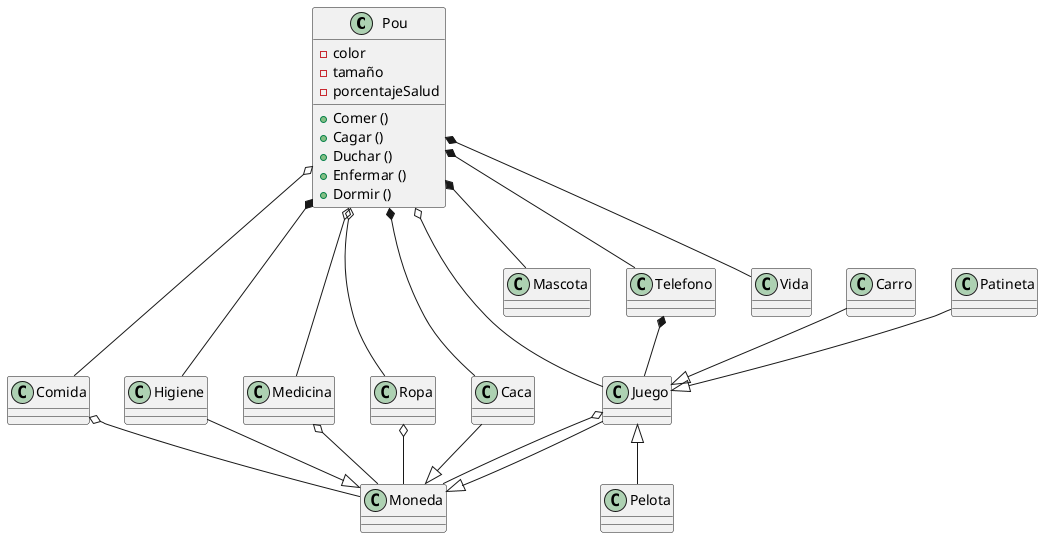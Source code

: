 #Los estados o atributos de una clase son objetos

@startuml pou

class Pou
{
    - color 
    - tamaño
    - porcentajeSalud
    +Comer ()
    +Cagar ()
    +Duchar ()
    +Enfermar ()
    +Dormir ()
}

class Pelota
class Carro
class Comida
class Higiene
class Moneda
class Juego 
class Medicina
class Ropa
class Caca
class Patineta
class Mascota
class Telefono
class Vida

Pou o-- Juego
Juego o-- Moneda
Comida o-- Moneda
Pou o-- Ropa
Pou o-- Medicina
Ropa o-- Moneda
Medicina o-- Moneda
Pou o-- Comida

Juego <|-- Pelota
Carro --|> Juego
Caca --|> Moneda
Patineta --|> Juego
Higiene --|> Moneda
Juego --|> Moneda

Pou *-- Higiene
Pou *-- Mascota
Pou *-- Caca
Telefono *-- Juego
Pou *-- Telefono
Pou *-- Vida 

@enduml

